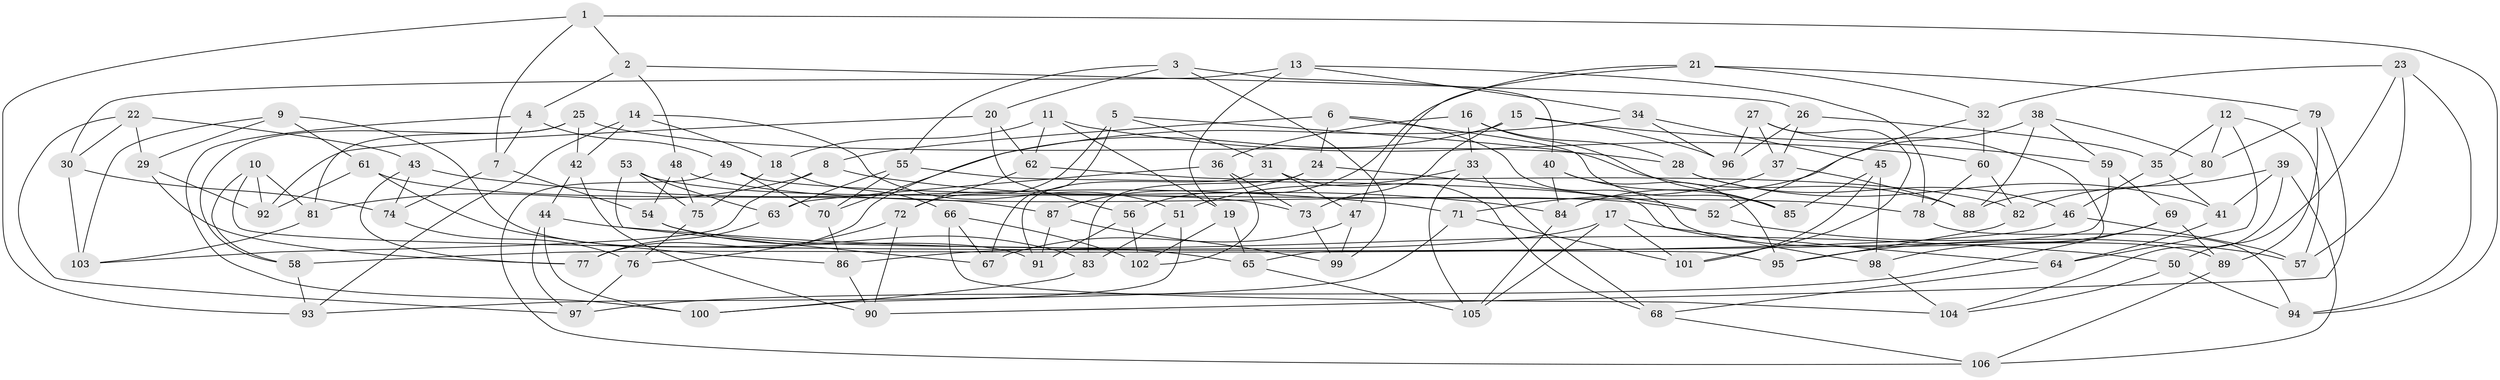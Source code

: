 // Generated by graph-tools (version 1.1) at 2025/50/03/09/25 03:50:53]
// undirected, 106 vertices, 212 edges
graph export_dot {
graph [start="1"]
  node [color=gray90,style=filled];
  1;
  2;
  3;
  4;
  5;
  6;
  7;
  8;
  9;
  10;
  11;
  12;
  13;
  14;
  15;
  16;
  17;
  18;
  19;
  20;
  21;
  22;
  23;
  24;
  25;
  26;
  27;
  28;
  29;
  30;
  31;
  32;
  33;
  34;
  35;
  36;
  37;
  38;
  39;
  40;
  41;
  42;
  43;
  44;
  45;
  46;
  47;
  48;
  49;
  50;
  51;
  52;
  53;
  54;
  55;
  56;
  57;
  58;
  59;
  60;
  61;
  62;
  63;
  64;
  65;
  66;
  67;
  68;
  69;
  70;
  71;
  72;
  73;
  74;
  75;
  76;
  77;
  78;
  79;
  80;
  81;
  82;
  83;
  84;
  85;
  86;
  87;
  88;
  89;
  90;
  91;
  92;
  93;
  94;
  95;
  96;
  97;
  98;
  99;
  100;
  101;
  102;
  103;
  104;
  105;
  106;
  1 -- 94;
  1 -- 7;
  1 -- 2;
  1 -- 93;
  2 -- 26;
  2 -- 4;
  2 -- 48;
  3 -- 40;
  3 -- 99;
  3 -- 20;
  3 -- 55;
  4 -- 100;
  4 -- 49;
  4 -- 7;
  5 -- 72;
  5 -- 31;
  5 -- 67;
  5 -- 88;
  6 -- 85;
  6 -- 24;
  6 -- 89;
  6 -- 8;
  7 -- 74;
  7 -- 54;
  8 -- 84;
  8 -- 103;
  8 -- 81;
  9 -- 29;
  9 -- 103;
  9 -- 91;
  9 -- 61;
  10 -- 95;
  10 -- 92;
  10 -- 58;
  10 -- 81;
  11 -- 18;
  11 -- 62;
  11 -- 19;
  11 -- 60;
  12 -- 64;
  12 -- 57;
  12 -- 80;
  12 -- 35;
  13 -- 19;
  13 -- 30;
  13 -- 78;
  13 -- 34;
  14 -- 51;
  14 -- 18;
  14 -- 93;
  14 -- 42;
  15 -- 59;
  15 -- 96;
  15 -- 77;
  15 -- 73;
  16 -- 28;
  16 -- 33;
  16 -- 85;
  16 -- 36;
  17 -- 86;
  17 -- 64;
  17 -- 105;
  17 -- 101;
  18 -- 75;
  18 -- 66;
  19 -- 65;
  19 -- 102;
  20 -- 62;
  20 -- 56;
  20 -- 92;
  21 -- 32;
  21 -- 47;
  21 -- 79;
  21 -- 56;
  22 -- 29;
  22 -- 97;
  22 -- 30;
  22 -- 43;
  23 -- 94;
  23 -- 57;
  23 -- 32;
  23 -- 50;
  24 -- 87;
  24 -- 52;
  24 -- 83;
  25 -- 42;
  25 -- 58;
  25 -- 81;
  25 -- 28;
  26 -- 35;
  26 -- 96;
  26 -- 37;
  27 -- 95;
  27 -- 101;
  27 -- 37;
  27 -- 96;
  28 -- 46;
  28 -- 41;
  29 -- 77;
  29 -- 92;
  30 -- 74;
  30 -- 103;
  31 -- 91;
  31 -- 68;
  31 -- 47;
  32 -- 52;
  32 -- 60;
  33 -- 68;
  33 -- 105;
  33 -- 51;
  34 -- 96;
  34 -- 70;
  34 -- 45;
  35 -- 41;
  35 -- 46;
  36 -- 63;
  36 -- 102;
  36 -- 73;
  37 -- 88;
  37 -- 71;
  38 -- 59;
  38 -- 84;
  38 -- 88;
  38 -- 80;
  39 -- 82;
  39 -- 41;
  39 -- 106;
  39 -- 104;
  40 -- 85;
  40 -- 84;
  40 -- 95;
  41 -- 64;
  42 -- 90;
  42 -- 44;
  43 -- 71;
  43 -- 74;
  43 -- 77;
  44 -- 50;
  44 -- 97;
  44 -- 100;
  45 -- 85;
  45 -- 101;
  45 -- 98;
  46 -- 58;
  46 -- 57;
  47 -- 67;
  47 -- 99;
  48 -- 54;
  48 -- 52;
  48 -- 75;
  49 -- 70;
  49 -- 78;
  49 -- 106;
  50 -- 94;
  50 -- 104;
  51 -- 100;
  51 -- 83;
  52 -- 57;
  53 -- 63;
  53 -- 73;
  53 -- 67;
  53 -- 75;
  54 -- 65;
  54 -- 83;
  55 -- 63;
  55 -- 98;
  55 -- 70;
  56 -- 91;
  56 -- 102;
  58 -- 93;
  59 -- 65;
  59 -- 69;
  60 -- 82;
  60 -- 78;
  61 -- 92;
  61 -- 87;
  61 -- 86;
  62 -- 82;
  62 -- 72;
  63 -- 77;
  64 -- 68;
  65 -- 105;
  66 -- 104;
  66 -- 67;
  66 -- 102;
  68 -- 106;
  69 -- 89;
  69 -- 98;
  69 -- 97;
  70 -- 86;
  71 -- 93;
  71 -- 101;
  72 -- 76;
  72 -- 90;
  73 -- 99;
  74 -- 76;
  75 -- 76;
  76 -- 97;
  78 -- 94;
  79 -- 90;
  79 -- 80;
  79 -- 89;
  80 -- 88;
  81 -- 103;
  82 -- 95;
  83 -- 100;
  84 -- 105;
  86 -- 90;
  87 -- 91;
  87 -- 99;
  89 -- 106;
  98 -- 104;
}
